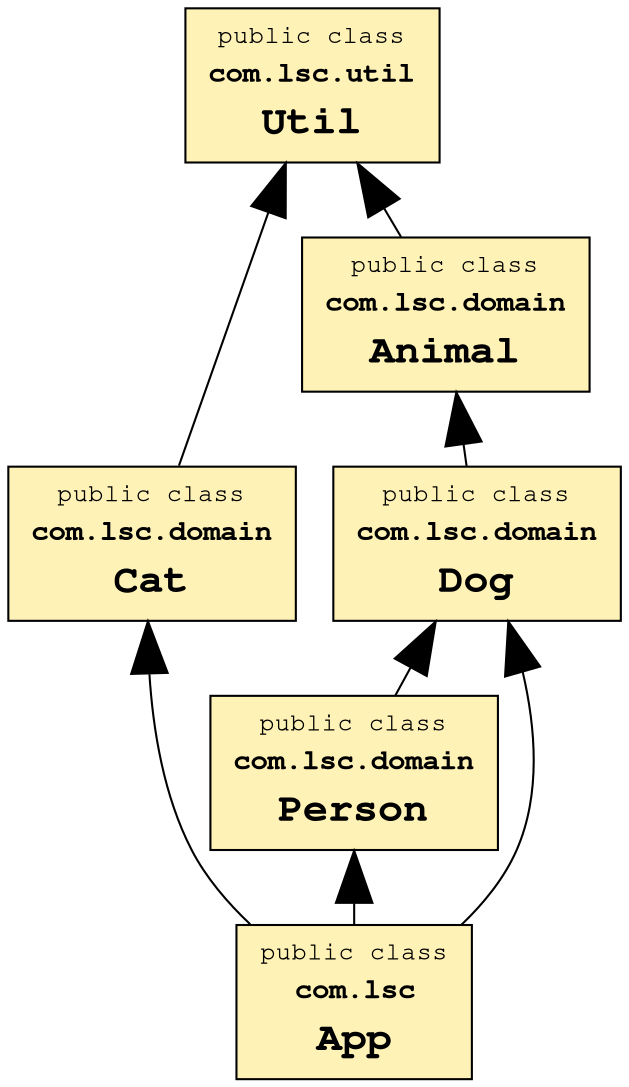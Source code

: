 digraph {
size="500.0,500.0";
layout=dot;
rankdir="BT";
overlap=false;
splines=true;
pack=true;
graph [fontname = "Courier, Regular"]
node [fontname = "Courier, Regular"]
edge [fontname = "Courier, Regular"]
"com.lsc.domain.Cat"[shape=box,style=filled,fillcolor="#fff2b6",label=<<table border='0' cellborder='0' cellspacing='1'><tr><td><font point-size='12'>public class</font></td></tr><tr><td><font point-size='14'><b>com.lsc.domain</b></font></td></tr><tr><td><font point-size='20'><b>Cat</b></font></td></tr></table>>];
"com.lsc.util.Util"[shape=box,style=filled,fillcolor="#fff2b6",label=<<table border='0' cellborder='0' cellspacing='1'><tr><td><font point-size='12'>public class</font></td></tr><tr><td><font point-size='14'><b>com.lsc.util</b></font></td></tr><tr><td><font point-size='20'><b>Util</b></font></td></tr></table>>];
"com.lsc.domain.Animal"[shape=box,style=filled,fillcolor="#fff2b6",label=<<table border='0' cellborder='0' cellspacing='1'><tr><td><font point-size='12'>public class</font></td></tr><tr><td><font point-size='14'><b>com.lsc.domain</b></font></td></tr><tr><td><font point-size='20'><b>Animal</b></font></td></tr></table>>];
"com.lsc.App"[shape=box,style=filled,fillcolor="#fff2b6",label=<<table border='0' cellborder='0' cellspacing='1'><tr><td><font point-size='12'>public class</font></td></tr><tr><td><font point-size='14'><b>com.lsc</b></font></td></tr><tr><td><font point-size='20'><b>App</b></font></td></tr></table>>];
"com.lsc.domain.Person"[shape=box,style=filled,fillcolor="#fff2b6",label=<<table border='0' cellborder='0' cellspacing='1'><tr><td><font point-size='12'>public class</font></td></tr><tr><td><font point-size='14'><b>com.lsc.domain</b></font></td></tr><tr><td><font point-size='20'><b>Person</b></font></td></tr></table>>];
"com.lsc.domain.Dog"[shape=box,style=filled,fillcolor="#fff2b6",label=<<table border='0' cellborder='0' cellspacing='1'><tr><td><font point-size='12'>public class</font></td></tr><tr><td><font point-size='14'><b>com.lsc.domain</b></font></td></tr><tr><td><font point-size='20'><b>Dog</b></font></td></tr></table>>];

  "com.lsc.App" -> "com.lsc.domain.Cat" [arrowsize=2.5]
  "com.lsc.App" -> "com.lsc.domain.Dog" [arrowsize=2.5]
  "com.lsc.App" -> "com.lsc.domain.Person" [arrowsize=2.5]
  "com.lsc.domain.Animal" -> "com.lsc.util.Util" [arrowsize=2.5]
  "com.lsc.domain.Cat" -> "com.lsc.util.Util" [arrowsize=2.5]
  "com.lsc.domain.Dog" -> "com.lsc.domain.Animal" [arrowsize=2.5]
  "com.lsc.domain.Person" -> "com.lsc.domain.Dog" [arrowsize=2.5]
}